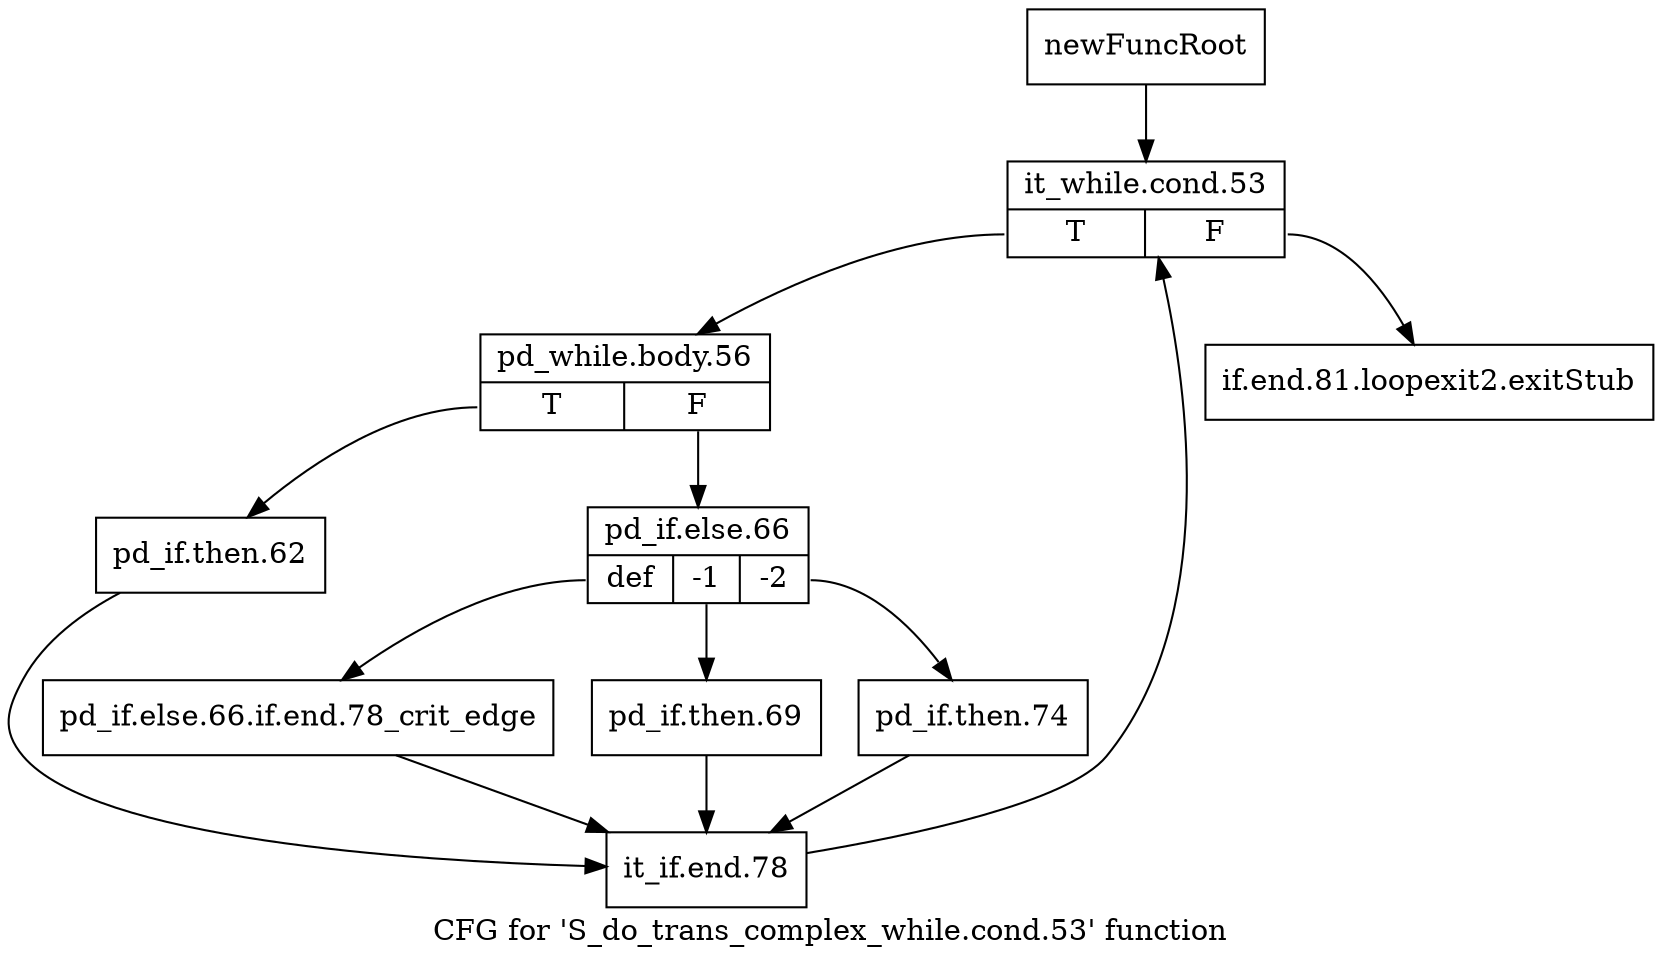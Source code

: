 digraph "CFG for 'S_do_trans_complex_while.cond.53' function" {
	label="CFG for 'S_do_trans_complex_while.cond.53' function";

	Node0x4b39cb0 [shape=record,label="{newFuncRoot}"];
	Node0x4b39cb0 -> Node0x4b39d50;
	Node0x4b39d00 [shape=record,label="{if.end.81.loopexit2.exitStub}"];
	Node0x4b39d50 [shape=record,label="{it_while.cond.53|{<s0>T|<s1>F}}"];
	Node0x4b39d50:s0 -> Node0x4b39da0;
	Node0x4b39d50:s1 -> Node0x4b39d00;
	Node0x4b39da0 [shape=record,label="{pd_while.body.56|{<s0>T|<s1>F}}"];
	Node0x4b39da0:s0 -> Node0x4b39f30;
	Node0x4b39da0:s1 -> Node0x4b39df0;
	Node0x4b39df0 [shape=record,label="{pd_if.else.66|{<s0>def|<s1>-1|<s2>-2}}"];
	Node0x4b39df0:s0 -> Node0x4b39ee0;
	Node0x4b39df0:s1 -> Node0x4b39e90;
	Node0x4b39df0:s2 -> Node0x4b39e40;
	Node0x4b39e40 [shape=record,label="{pd_if.then.74}"];
	Node0x4b39e40 -> Node0x4b39f80;
	Node0x4b39e90 [shape=record,label="{pd_if.then.69}"];
	Node0x4b39e90 -> Node0x4b39f80;
	Node0x4b39ee0 [shape=record,label="{pd_if.else.66.if.end.78_crit_edge}"];
	Node0x4b39ee0 -> Node0x4b39f80;
	Node0x4b39f30 [shape=record,label="{pd_if.then.62}"];
	Node0x4b39f30 -> Node0x4b39f80;
	Node0x4b39f80 [shape=record,label="{it_if.end.78}"];
	Node0x4b39f80 -> Node0x4b39d50;
}
